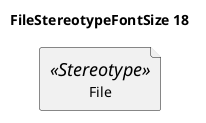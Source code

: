 @startuml
'!include ../../../plantuml-styles/plantuml-ae-skinparam-ex.iuml

skinparam FileStereotypeFontSize 18

title FileStereotypeFontSize 18

file File <<Stereotype>>
@enduml